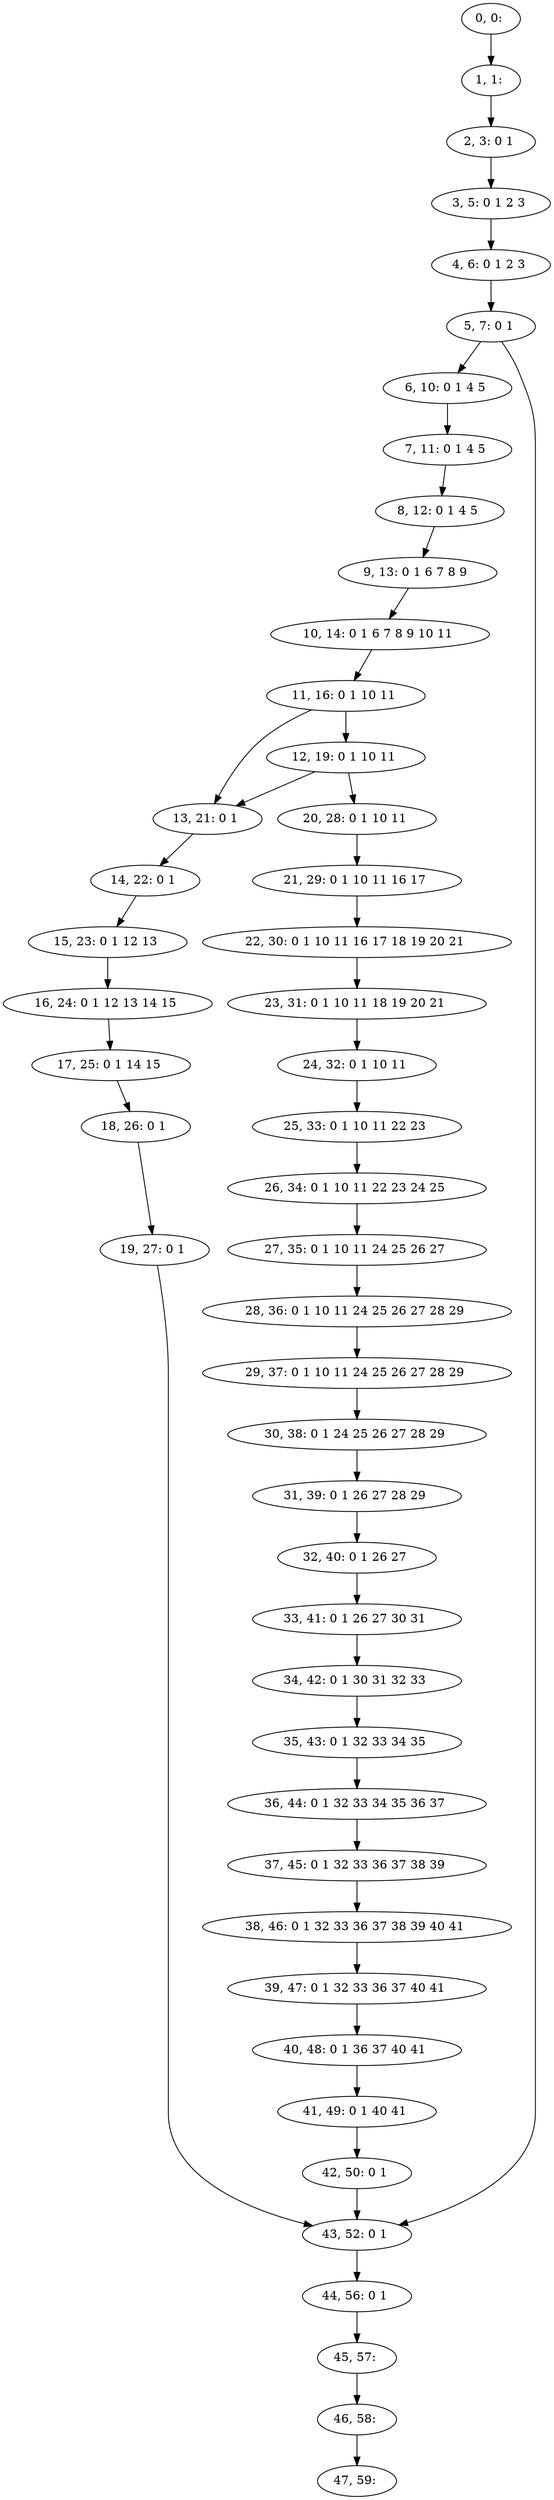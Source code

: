 digraph G {
0[label="0, 0: "];
1[label="1, 1: "];
2[label="2, 3: 0 1 "];
3[label="3, 5: 0 1 2 3 "];
4[label="4, 6: 0 1 2 3 "];
5[label="5, 7: 0 1 "];
6[label="6, 10: 0 1 4 5 "];
7[label="7, 11: 0 1 4 5 "];
8[label="8, 12: 0 1 4 5 "];
9[label="9, 13: 0 1 6 7 8 9 "];
10[label="10, 14: 0 1 6 7 8 9 10 11 "];
11[label="11, 16: 0 1 10 11 "];
12[label="12, 19: 0 1 10 11 "];
13[label="13, 21: 0 1 "];
14[label="14, 22: 0 1 "];
15[label="15, 23: 0 1 12 13 "];
16[label="16, 24: 0 1 12 13 14 15 "];
17[label="17, 25: 0 1 14 15 "];
18[label="18, 26: 0 1 "];
19[label="19, 27: 0 1 "];
20[label="20, 28: 0 1 10 11 "];
21[label="21, 29: 0 1 10 11 16 17 "];
22[label="22, 30: 0 1 10 11 16 17 18 19 20 21 "];
23[label="23, 31: 0 1 10 11 18 19 20 21 "];
24[label="24, 32: 0 1 10 11 "];
25[label="25, 33: 0 1 10 11 22 23 "];
26[label="26, 34: 0 1 10 11 22 23 24 25 "];
27[label="27, 35: 0 1 10 11 24 25 26 27 "];
28[label="28, 36: 0 1 10 11 24 25 26 27 28 29 "];
29[label="29, 37: 0 1 10 11 24 25 26 27 28 29 "];
30[label="30, 38: 0 1 24 25 26 27 28 29 "];
31[label="31, 39: 0 1 26 27 28 29 "];
32[label="32, 40: 0 1 26 27 "];
33[label="33, 41: 0 1 26 27 30 31 "];
34[label="34, 42: 0 1 30 31 32 33 "];
35[label="35, 43: 0 1 32 33 34 35 "];
36[label="36, 44: 0 1 32 33 34 35 36 37 "];
37[label="37, 45: 0 1 32 33 36 37 38 39 "];
38[label="38, 46: 0 1 32 33 36 37 38 39 40 41 "];
39[label="39, 47: 0 1 32 33 36 37 40 41 "];
40[label="40, 48: 0 1 36 37 40 41 "];
41[label="41, 49: 0 1 40 41 "];
42[label="42, 50: 0 1 "];
43[label="43, 52: 0 1 "];
44[label="44, 56: 0 1 "];
45[label="45, 57: "];
46[label="46, 58: "];
47[label="47, 59: "];
0->1 ;
1->2 ;
2->3 ;
3->4 ;
4->5 ;
5->6 ;
5->43 ;
6->7 ;
7->8 ;
8->9 ;
9->10 ;
10->11 ;
11->12 ;
11->13 ;
12->13 ;
12->20 ;
13->14 ;
14->15 ;
15->16 ;
16->17 ;
17->18 ;
18->19 ;
19->43 ;
20->21 ;
21->22 ;
22->23 ;
23->24 ;
24->25 ;
25->26 ;
26->27 ;
27->28 ;
28->29 ;
29->30 ;
30->31 ;
31->32 ;
32->33 ;
33->34 ;
34->35 ;
35->36 ;
36->37 ;
37->38 ;
38->39 ;
39->40 ;
40->41 ;
41->42 ;
42->43 ;
43->44 ;
44->45 ;
45->46 ;
46->47 ;
}
